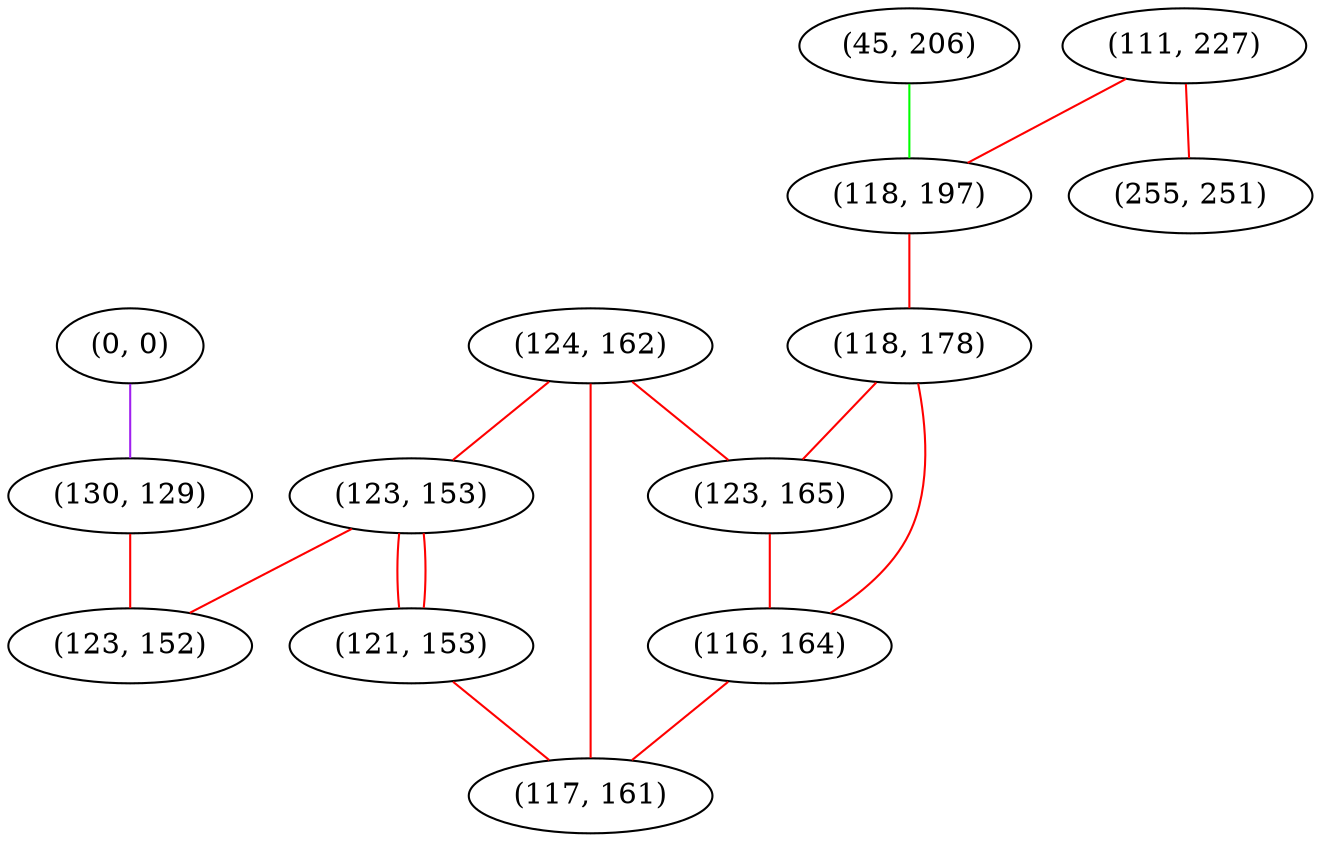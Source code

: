 graph "" {
"(0, 0)";
"(124, 162)";
"(45, 206)";
"(111, 227)";
"(123, 153)";
"(121, 153)";
"(118, 197)";
"(255, 251)";
"(118, 178)";
"(130, 129)";
"(123, 165)";
"(116, 164)";
"(123, 152)";
"(117, 161)";
"(0, 0)" -- "(130, 129)"  [color=purple, key=0, weight=4];
"(124, 162)" -- "(117, 161)"  [color=red, key=0, weight=1];
"(124, 162)" -- "(123, 153)"  [color=red, key=0, weight=1];
"(124, 162)" -- "(123, 165)"  [color=red, key=0, weight=1];
"(45, 206)" -- "(118, 197)"  [color=green, key=0, weight=2];
"(111, 227)" -- "(255, 251)"  [color=red, key=0, weight=1];
"(111, 227)" -- "(118, 197)"  [color=red, key=0, weight=1];
"(123, 153)" -- "(123, 152)"  [color=red, key=0, weight=1];
"(123, 153)" -- "(121, 153)"  [color=red, key=0, weight=1];
"(123, 153)" -- "(121, 153)"  [color=red, key=1, weight=1];
"(121, 153)" -- "(117, 161)"  [color=red, key=0, weight=1];
"(118, 197)" -- "(118, 178)"  [color=red, key=0, weight=1];
"(118, 178)" -- "(116, 164)"  [color=red, key=0, weight=1];
"(118, 178)" -- "(123, 165)"  [color=red, key=0, weight=1];
"(130, 129)" -- "(123, 152)"  [color=red, key=0, weight=1];
"(123, 165)" -- "(116, 164)"  [color=red, key=0, weight=1];
"(116, 164)" -- "(117, 161)"  [color=red, key=0, weight=1];
}
